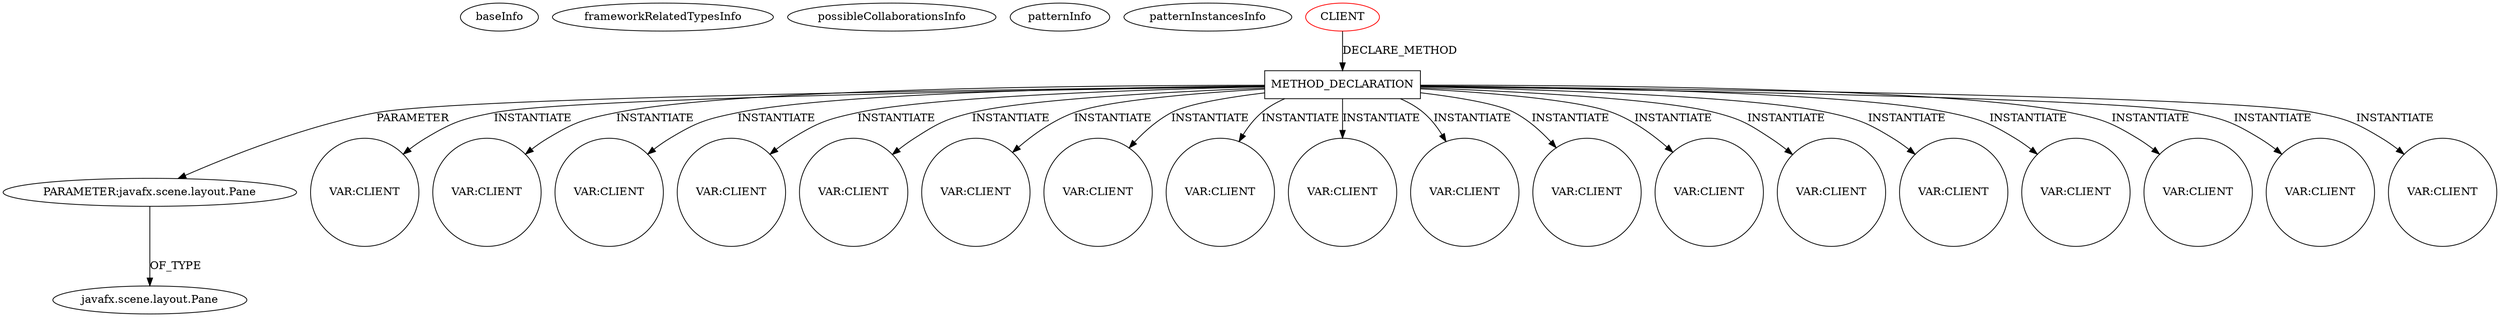 digraph {
baseInfo[graphId=3444,category="pattern",isAnonymous=false,possibleRelation=false]
frameworkRelatedTypesInfo[]
possibleCollaborationsInfo[]
patternInfo[frequency=3.0,patternRootClient=0]
patternInstancesInfo[0="Maxxa-MT-common~/Maxxa-MT-common/MT-common-master/src/cz/commons/example/graphics/branchNode/BranchElementExample.java~BranchElementExample~916",1="Maxxa-MT-common~/Maxxa-MT-common/MT-common-master/src/cz/commons/example/graphics/layoutManager/Example.java~Example~920",2="Maxxa-MT-common~/Maxxa-MT-common/MT-common-master/src/cz/commons/example/graphics/layoutManager/ExampleWithSecondPointCalculation.java~ExampleWithSecondPointCalculation~919"]
3[label="PARAMETER:javafx.scene.layout.Pane",vertexType="PARAMETER_DECLARATION",isFrameworkType=false]
4[label="javafx.scene.layout.Pane",vertexType="FRAMEWORK_CLASS_TYPE",isFrameworkType=false]
2[label="METHOD_DECLARATION",vertexType="CLIENT_METHOD_DECLARATION",isFrameworkType=false,shape=box]
0[label="CLIENT",vertexType="ROOT_CLIENT_CLASS_DECLARATION",isFrameworkType=false,color=red]
58[label="VAR:CLIENT",vertexType="VARIABLE_EXPRESION",isFrameworkType=false,shape=circle]
85[label="VAR:CLIENT",vertexType="VARIABLE_EXPRESION",isFrameworkType=false,shape=circle]
40[label="VAR:CLIENT",vertexType="VARIABLE_EXPRESION",isFrameworkType=false,shape=circle]
94[label="VAR:CLIENT",vertexType="VARIABLE_EXPRESION",isFrameworkType=false,shape=circle]
37[label="VAR:CLIENT",vertexType="VARIABLE_EXPRESION",isFrameworkType=false,shape=circle]
31[label="VAR:CLIENT",vertexType="VARIABLE_EXPRESION",isFrameworkType=false,shape=circle]
28[label="VAR:CLIENT",vertexType="VARIABLE_EXPRESION",isFrameworkType=false,shape=circle]
19[label="VAR:CLIENT",vertexType="VARIABLE_EXPRESION",isFrameworkType=false,shape=circle]
76[label="VAR:CLIENT",vertexType="VARIABLE_EXPRESION",isFrameworkType=false,shape=circle]
82[label="VAR:CLIENT",vertexType="VARIABLE_EXPRESION",isFrameworkType=false,shape=circle]
49[label="VAR:CLIENT",vertexType="VARIABLE_EXPRESION",isFrameworkType=false,shape=circle]
16[label="VAR:CLIENT",vertexType="VARIABLE_EXPRESION",isFrameworkType=false,shape=circle]
10[label="VAR:CLIENT",vertexType="VARIABLE_EXPRESION",isFrameworkType=false,shape=circle]
6[label="VAR:CLIENT",vertexType="VARIABLE_EXPRESION",isFrameworkType=false,shape=circle]
67[label="VAR:CLIENT",vertexType="VARIABLE_EXPRESION",isFrameworkType=false,shape=circle]
22[label="VAR:CLIENT",vertexType="VARIABLE_EXPRESION",isFrameworkType=false,shape=circle]
61[label="VAR:CLIENT",vertexType="VARIABLE_EXPRESION",isFrameworkType=false,shape=circle]
88[label="VAR:CLIENT",vertexType="VARIABLE_EXPRESION",isFrameworkType=false,shape=circle]
2->10[label="INSTANTIATE"]
2->58[label="INSTANTIATE"]
2->40[label="INSTANTIATE"]
2->19[label="INSTANTIATE"]
2->94[label="INSTANTIATE"]
2->28[label="INSTANTIATE"]
2->88[label="INSTANTIATE"]
0->2[label="DECLARE_METHOD"]
2->6[label="INSTANTIATE"]
3->4[label="OF_TYPE"]
2->31[label="INSTANTIATE"]
2->76[label="INSTANTIATE"]
2->61[label="INSTANTIATE"]
2->85[label="INSTANTIATE"]
2->37[label="INSTANTIATE"]
2->22[label="INSTANTIATE"]
2->3[label="PARAMETER"]
2->67[label="INSTANTIATE"]
2->82[label="INSTANTIATE"]
2->16[label="INSTANTIATE"]
2->49[label="INSTANTIATE"]
}
